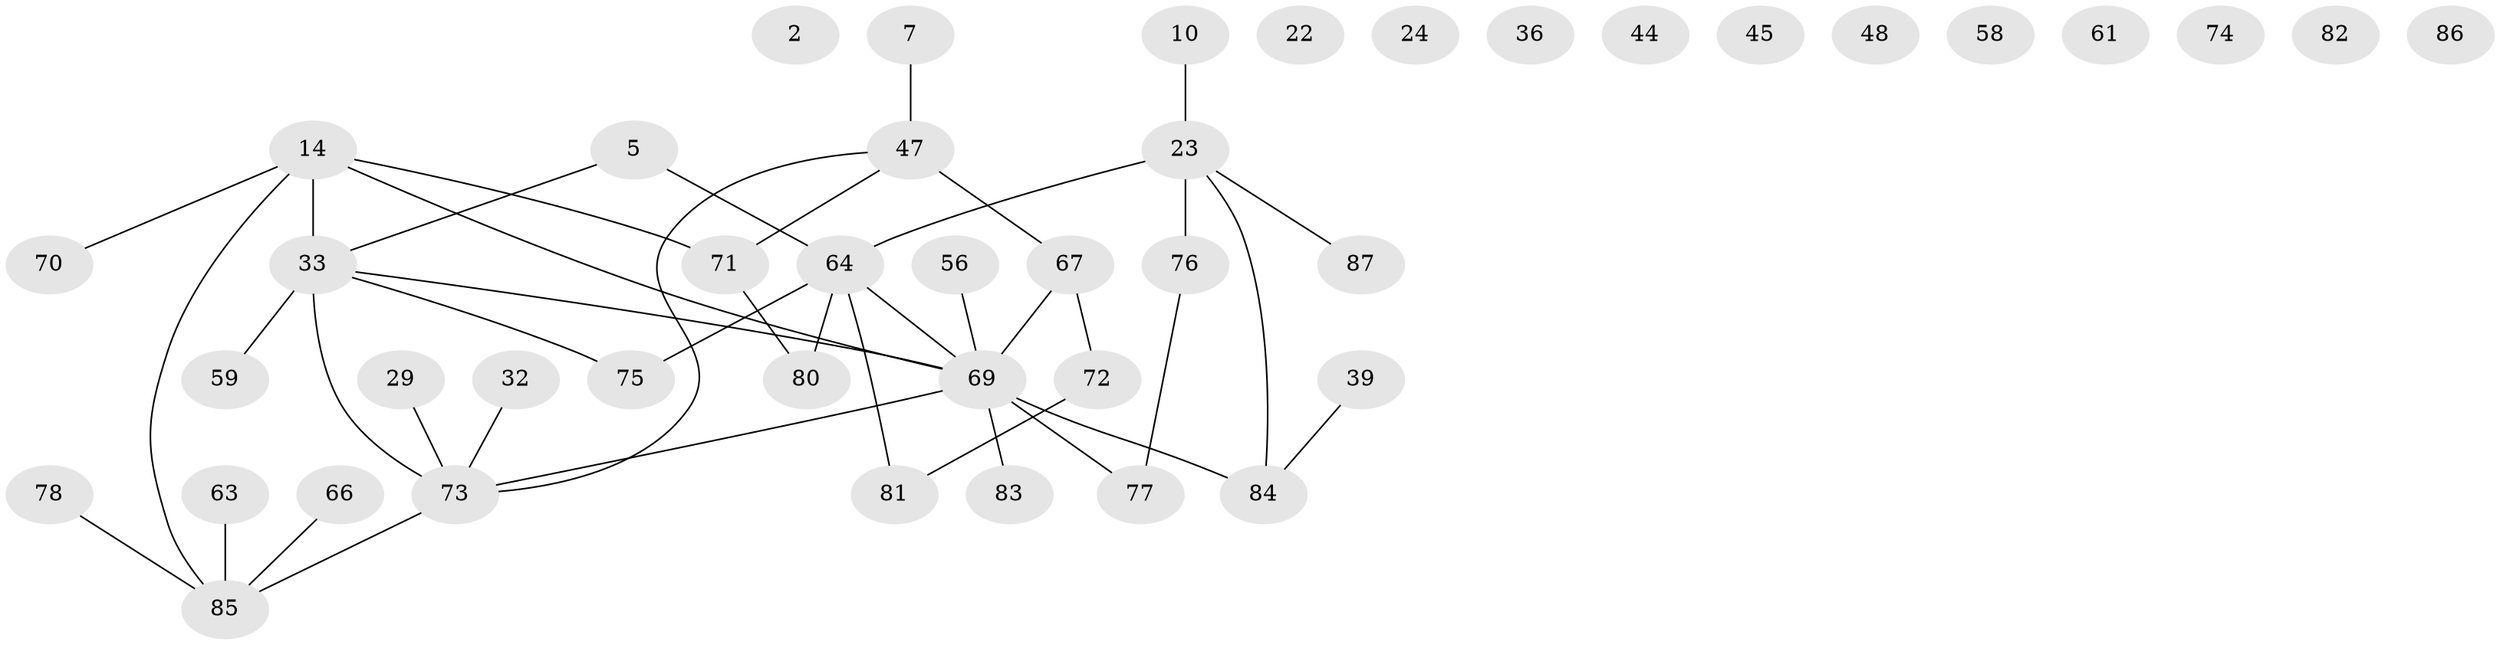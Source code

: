 // original degree distribution, {2: 0.28735632183908044, 0: 0.13793103448275862, 5: 0.04597701149425287, 1: 0.20689655172413793, 3: 0.13793103448275862, 7: 0.022988505747126436, 6: 0.022988505747126436, 4: 0.13793103448275862}
// Generated by graph-tools (version 1.1) at 2025/40/03/09/25 04:40:05]
// undirected, 43 vertices, 41 edges
graph export_dot {
graph [start="1"]
  node [color=gray90,style=filled];
  2;
  5;
  7;
  10;
  14;
  22;
  23;
  24;
  29 [super="+19"];
  32 [super="+12"];
  33 [super="+15"];
  36;
  39;
  44;
  45;
  47 [super="+4"];
  48;
  56;
  58;
  59 [super="+18"];
  61;
  63;
  64 [super="+60"];
  66 [super="+30"];
  67 [super="+46+43"];
  69 [super="+41+55+62+8+57"];
  70;
  71 [super="+49"];
  72 [super="+6+51"];
  73 [super="+28+68+54"];
  74;
  75 [super="+27"];
  76 [super="+40"];
  77;
  78;
  80 [super="+13"];
  81 [super="+31"];
  82;
  83 [super="+65"];
  84 [super="+52"];
  85 [super="+42+79"];
  86;
  87;
  5 -- 33;
  5 -- 64;
  7 -- 47;
  10 -- 23;
  14 -- 33 [weight=2];
  14 -- 70;
  14 -- 71;
  14 -- 69;
  14 -- 85 [weight=2];
  23 -- 64 [weight=2];
  23 -- 76;
  23 -- 84;
  23 -- 87;
  29 -- 73;
  32 -- 73;
  33 -- 75;
  33 -- 73 [weight=2];
  33 -- 69;
  33 -- 59;
  39 -- 84;
  47 -- 67 [weight=3];
  47 -- 71 [weight=2];
  47 -- 73;
  56 -- 69;
  63 -- 85;
  64 -- 69 [weight=2];
  64 -- 80;
  64 -- 75;
  64 -- 81;
  66 -- 85;
  67 -- 69 [weight=4];
  67 -- 72;
  69 -- 83;
  69 -- 73 [weight=2];
  69 -- 84 [weight=2];
  69 -- 77;
  71 -- 80;
  72 -- 81;
  73 -- 85 [weight=2];
  76 -- 77;
  78 -- 85;
}
